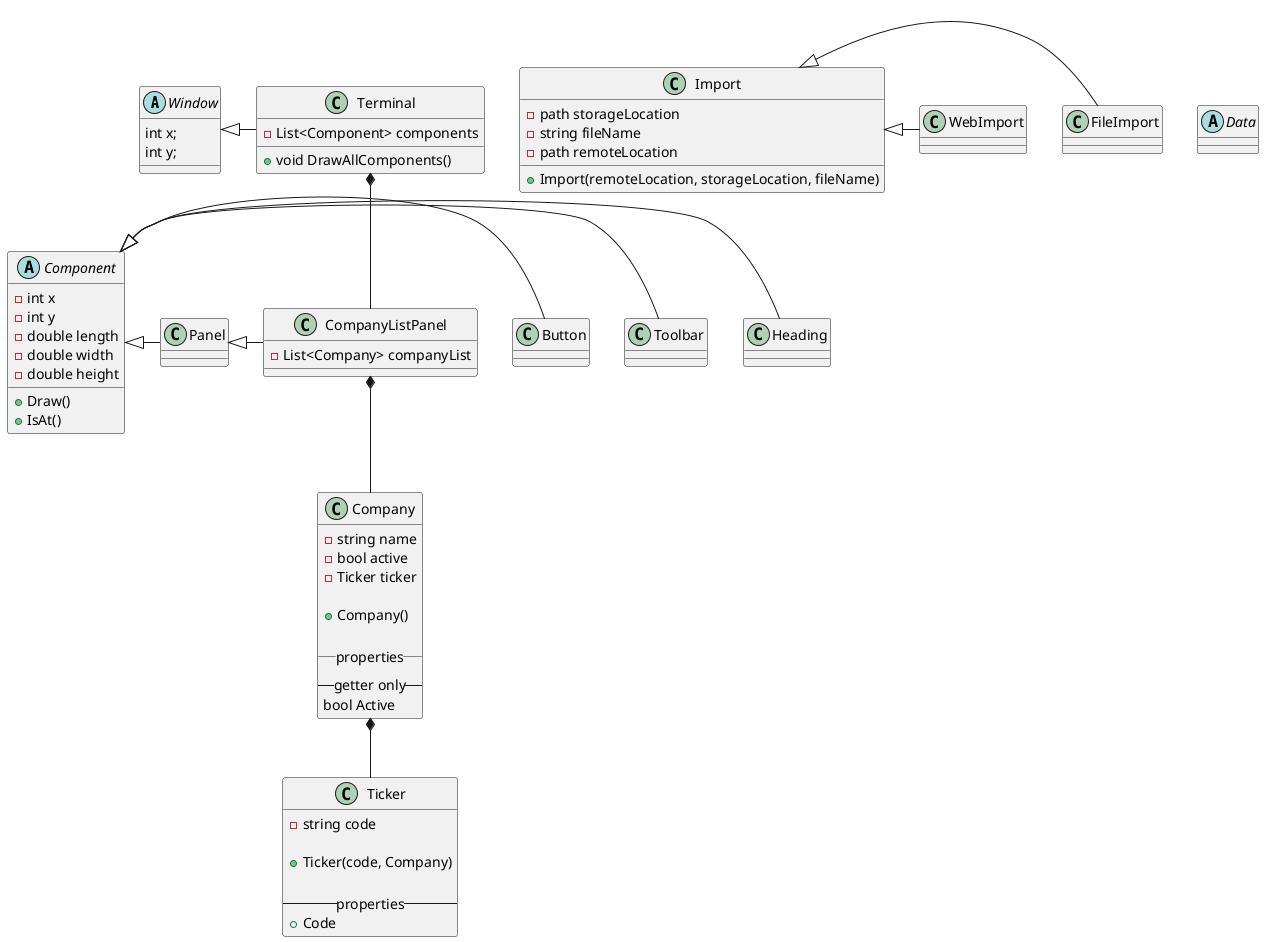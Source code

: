@startuml
'https://plantuml.com/class-diagram

'Inheritance
Window <|- Terminal
Import <|- FileImport
Import <|- WebImport


Component <|- Heading
Component <|- Toolbar
Component <|- Button
Component <|- Panel

Panel <|- CompanyListPanel

'Composition
Terminal *-- CompanyListPanel

CompanyListPanel *-- Company
Company *-- Ticker

'Aggregation

'Used as a base class for terminal, allows for drawing and sizing
'Implement non abstract then make it abstract
abstract class Window {
int x;
int y;
}

'Implement the Terminal as one class first, then break it out into separate modules
class Terminal {
- List<Component> components

+ void DrawAllComponents()
}

abstract class Component {
- int x
- int y
- double length
- double width
- double height

+ Draw()
'Probably want some sort of polymorphic IsAt to handle all styles of rect
+ IsAt()
}

class Heading {}

class Toolbar {
}

class Button {
}

class Panel {
}

class CompanyListPanel {
- List<Company> companyList
}

'Perhaps fuck the import stuff, just use existing input files to start
'Dont bother with having an independent way to call new files, just populate
'from a data directory until everything is working, then add on as a bonus
class Import {
- path storageLocation
- string fileName
- path remoteLocation

+ Import(remoteLocation, storageLocation, fileName)
}

class FileImport {
}

class WebImport {
}

class Company {
- string name
- bool active
- Ticker ticker

+ Company()

__properties__
--getter only--
bool Active
}

class Ticker {
- string code

+ Ticker(code, Company)

--properties--
+ Code
}

abstract class Data {
}

@enduml
